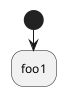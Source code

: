 {
  "sha1": "m5be5bnncyx47mdfwqg01assztynlr1",
  "insertion": {
    "when": "2024-06-03T18:59:34.915Z",
    "user": "plantuml@gmail.com"
  }
}
@startuml
start
[[http://www.google.com]]:foo1;
@enduml
